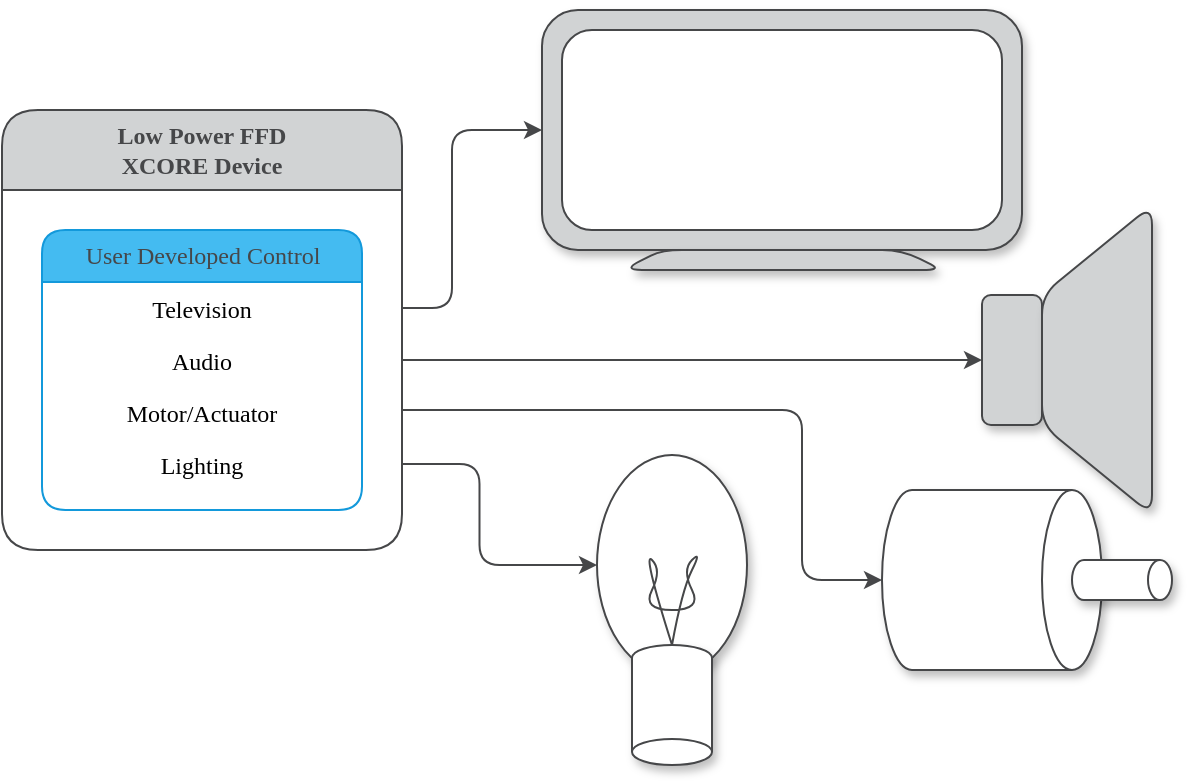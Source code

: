 <mxfile>
    <diagram id="IKv61fmJVMxKtXIGsCpo" name="Page-1">
        <mxGraphModel dx="1614" dy="1033" grid="1" gridSize="10" guides="1" tooltips="1" connect="1" arrows="1" fold="1" page="1" pageScale="1" pageWidth="850" pageHeight="1100" background="#ffffff" math="0" shadow="0">
            <root>
                <mxCell id="0"/>
                <mxCell id="1" parent="0"/>
                <mxCell id="42" value="" style="ellipse;whiteSpace=wrap;html=1;rotation=90;labelBackgroundColor=none;fillColor=#FFFFFF;strokeColor=#464749;fontColor=#464749;rounded=1;shadow=1;fontFamily=Arial Nova Light;" vertex="1" parent="1">
                    <mxGeometry x="400" y="430" width="110" height="75" as="geometry"/>
                </mxCell>
                <mxCell id="43" value="" style="rounded=1;whiteSpace=wrap;html=1;fontSize=16;labelBackgroundColor=none;fillColor=#D1D3D4;strokeColor=#464749;fontColor=#464749;shadow=1;fontFamily=Arial Nova Light;" vertex="1" parent="1">
                    <mxGeometry x="610" y="332.5" width="30" height="65" as="geometry"/>
                </mxCell>
                <mxCell id="44" value="" style="shape=trapezoid;perimeter=trapezoidPerimeter;whiteSpace=wrap;html=1;fixedSize=1;fontSize=16;rotation=-90;size=45;labelBackgroundColor=none;fillColor=#D1D3D4;strokeColor=#464749;fontColor=#464749;rounded=1;shadow=1;fontFamily=Arial Nova Light;" vertex="1" parent="1">
                    <mxGeometry x="590" y="337.5" width="155" height="55" as="geometry"/>
                </mxCell>
                <mxCell id="45" style="edgeStyle=orthogonalEdgeStyle;rounded=1;orthogonalLoop=1;jettySize=auto;html=1;labelBackgroundColor=none;strokeColor=#464749;fontColor=default;fontFamily=Arial Nova Light;entryX=0;entryY=0.5;entryDx=0;entryDy=0;exitX=1;exitY=0.5;exitDx=0;exitDy=0;" edge="1" parent="1" source="59" target="43">
                    <mxGeometry relative="1" as="geometry">
                        <mxPoint x="349.48" y="350.012" as="sourcePoint"/>
                        <mxPoint x="540" y="365" as="targetPoint"/>
                    </mxGeometry>
                </mxCell>
                <mxCell id="46" style="edgeStyle=orthogonalEdgeStyle;rounded=1;orthogonalLoop=1;jettySize=auto;html=1;endArrow=classic;endFill=1;strokeWidth=1;startArrow=none;startFill=0;labelBackgroundColor=none;strokeColor=#464749;fontColor=default;fontFamily=Arial Nova Light;entryX=0.5;entryY=1;entryDx=0;entryDy=0;entryPerimeter=0;exitX=1;exitY=0.5;exitDx=0;exitDy=0;" edge="1" parent="1" source="60" target="49">
                    <mxGeometry relative="1" as="geometry">
                        <Array as="points">
                            <mxPoint x="300" y="390"/>
                            <mxPoint x="520" y="390"/>
                            <mxPoint x="520" y="475"/>
                        </Array>
                        <mxPoint x="470" y="480" as="targetPoint"/>
                        <mxPoint x="340" y="400" as="sourcePoint"/>
                    </mxGeometry>
                </mxCell>
                <mxCell id="47" style="edgeStyle=orthogonalEdgeStyle;rounded=1;orthogonalLoop=1;jettySize=auto;html=1;exitX=1;exitY=0.5;exitDx=0;exitDy=0;entryX=0.5;entryY=1;entryDx=0;entryDy=0;startArrow=none;startFill=0;endArrow=classic;endFill=1;strokeWidth=1;labelBackgroundColor=none;strokeColor=#464749;fontColor=default;fontFamily=Arial Nova Light;" edge="1" parent="1" source="61" target="42">
                    <mxGeometry relative="1" as="geometry">
                        <mxPoint x="350" y="434.625" as="sourcePoint"/>
                    </mxGeometry>
                </mxCell>
                <mxCell id="48" style="edgeStyle=orthogonalEdgeStyle;rounded=1;orthogonalLoop=1;jettySize=auto;html=1;exitX=1;exitY=0.5;exitDx=0;exitDy=0;entryX=0;entryY=0.5;entryDx=0;entryDy=0;startArrow=none;startFill=0;endArrow=classic;endFill=1;strokeWidth=1;labelBackgroundColor=none;strokeColor=#464749;fontColor=default;fontFamily=Arial Nova Light;" edge="1" parent="1" source="58" target="53">
                    <mxGeometry relative="1" as="geometry">
                        <mxPoint x="348.18" y="319.667" as="sourcePoint"/>
                    </mxGeometry>
                </mxCell>
                <mxCell id="49" value="" style="shape=cylinder3;whiteSpace=wrap;html=1;boundedLbl=1;backgroundOutline=1;size=15;rotation=90;labelBackgroundColor=none;fillColor=#FFFFFF;strokeColor=#464749;fontColor=#464749;rounded=1;shadow=1;fontFamily=Arial Nova Light;" vertex="1" parent="1">
                    <mxGeometry x="570" y="420" width="90" height="110" as="geometry"/>
                </mxCell>
                <mxCell id="50" value="" style="shape=cylinder3;whiteSpace=wrap;html=1;boundedLbl=1;backgroundOutline=1;size=6;rotation=90;labelBackgroundColor=none;fillColor=#FFFFFF;strokeColor=#464749;fontColor=#464749;rounded=1;shadow=1;fontFamily=Arial Nova Light;" vertex="1" parent="1">
                    <mxGeometry x="670" y="450" width="20" height="50" as="geometry"/>
                </mxCell>
                <mxCell id="51" value="" style="shape=cylinder3;whiteSpace=wrap;html=1;boundedLbl=1;backgroundOutline=1;size=6.5;rotation=-180;labelBackgroundColor=none;fillColor=#FFFFFF;strokeColor=#464749;fontColor=#464749;rounded=1;shadow=1;fontFamily=Arial Nova Light;" vertex="1" parent="1">
                    <mxGeometry x="435" y="507.5" width="40" height="60" as="geometry"/>
                </mxCell>
                <mxCell id="52" value="" style="curved=1;endArrow=none;html=1;rounded=1;exitX=0.5;exitY=1;exitDx=0;exitDy=0;exitPerimeter=0;entryX=0.5;entryY=1;entryDx=0;entryDy=0;entryPerimeter=0;endFill=0;labelBackgroundColor=none;strokeColor=#464749;fontColor=default;shadow=0;fontFamily=Arial Nova Light;" edge="1" parent="1" source="51" target="51">
                    <mxGeometry width="50" height="50" relative="1" as="geometry">
                        <mxPoint x="290" y="550" as="sourcePoint"/>
                        <mxPoint x="340" y="500" as="targetPoint"/>
                        <Array as="points">
                            <mxPoint x="440" y="460"/>
                            <mxPoint x="450" y="470"/>
                            <mxPoint x="440" y="490"/>
                            <mxPoint x="470" y="490"/>
                            <mxPoint x="460" y="470"/>
                            <mxPoint x="470" y="460"/>
                            <mxPoint x="460" y="480"/>
                        </Array>
                    </mxGeometry>
                </mxCell>
                <mxCell id="53" value="" style="rounded=1;whiteSpace=wrap;html=1;labelBackgroundColor=none;fillColor=#D1D3D4;strokeColor=#464749;fontColor=#464749;shadow=1;fontFamily=Arial Nova Light;" vertex="1" parent="1">
                    <mxGeometry x="390" y="190" width="240" height="120" as="geometry"/>
                </mxCell>
                <mxCell id="54" value="" style="rounded=1;whiteSpace=wrap;html=1;labelBackgroundColor=none;fillColor=#FFFFFF;strokeColor=#464749;fontColor=#464749;shadow=0;fontFamily=Arial Nova Light;" vertex="1" parent="1">
                    <mxGeometry x="400" y="200" width="220" height="100" as="geometry"/>
                </mxCell>
                <mxCell id="55" value="" style="shape=trapezoid;perimeter=trapezoidPerimeter;whiteSpace=wrap;html=1;fixedSize=1;fontSize=16;rotation=0;size=20;labelBackgroundColor=none;fillColor=#D1D3D4;strokeColor=#464749;fontColor=#464749;rounded=1;shadow=1;fontFamily=Arial Nova Light;" vertex="1" parent="1">
                    <mxGeometry x="430" y="310" width="160" height="10" as="geometry"/>
                </mxCell>
                <mxCell id="56" value="Low Power FFD&lt;br&gt;XCORE Device" style="swimlane;whiteSpace=wrap;html=1;shadow=0;strokeColor=#464749;fontFamily=Arial Nova Light;fontColor=#464749;fillColor=#D1D3D4;rounded=1;fontStyle=1;startSize=40;swimlaneFillColor=default;" vertex="1" parent="1">
                    <mxGeometry x="120" y="240" width="200" height="220" as="geometry"/>
                </mxCell>
                <mxCell id="57" value="User Developed Control" style="swimlane;html=1;fontStyle=0;childLayout=stackLayout;horizontal=1;startSize=26;fillColor=#44BBF1;horizontalStack=0;resizeParent=1;resizeLast=0;collapsible=1;marginBottom=0;swimlaneFillColor=#ffffff;align=center;rounded=1;shadow=0;comic=0;labelBackgroundColor=none;strokeWidth=1;fontFamily=Arial Nova Light;fontSize=12;strokeColor=#1399DB;fontColor=#464749;" vertex="1" parent="56">
                    <mxGeometry x="20" y="60" width="160" height="140" as="geometry"/>
                </mxCell>
                <mxCell id="58" value="Television" style="text;html=1;strokeColor=none;fillColor=none;spacingLeft=4;spacingRight=4;whiteSpace=wrap;overflow=hidden;rotatable=0;points=[[0,0.5],[1,0.5]];portConstraint=eastwest;fontFamily=Arial Nova Light;fontStyle=0;align=center;" vertex="1" parent="57">
                    <mxGeometry y="26" width="160" height="26" as="geometry"/>
                </mxCell>
                <mxCell id="59" value="Audio" style="text;html=1;strokeColor=none;fillColor=none;spacingLeft=4;spacingRight=4;whiteSpace=wrap;overflow=hidden;rotatable=0;points=[[0,0.5],[1,0.5]];portConstraint=eastwest;fontFamily=Arial Nova Light;fontStyle=0;align=center;" vertex="1" parent="57">
                    <mxGeometry y="52" width="160" height="26" as="geometry"/>
                </mxCell>
                <mxCell id="60" value="Motor/Actuator" style="text;html=1;strokeColor=none;fillColor=none;spacingLeft=4;spacingRight=4;whiteSpace=wrap;overflow=hidden;rotatable=0;points=[[0,0.5],[1,0.5]];portConstraint=eastwest;fontFamily=Arial Nova Light;fontStyle=0;align=center;" vertex="1" parent="57">
                    <mxGeometry y="78" width="160" height="26" as="geometry"/>
                </mxCell>
                <mxCell id="61" value="Lighting" style="text;html=1;strokeColor=none;fillColor=none;spacingLeft=4;spacingRight=4;whiteSpace=wrap;overflow=hidden;rotatable=0;points=[[0,0.5],[1,0.5]];portConstraint=eastwest;fontFamily=Arial Nova Light;fontStyle=0;align=center;" vertex="1" parent="57">
                    <mxGeometry y="104" width="160" height="26" as="geometry"/>
                </mxCell>
            </root>
        </mxGraphModel>
    </diagram>
</mxfile>
